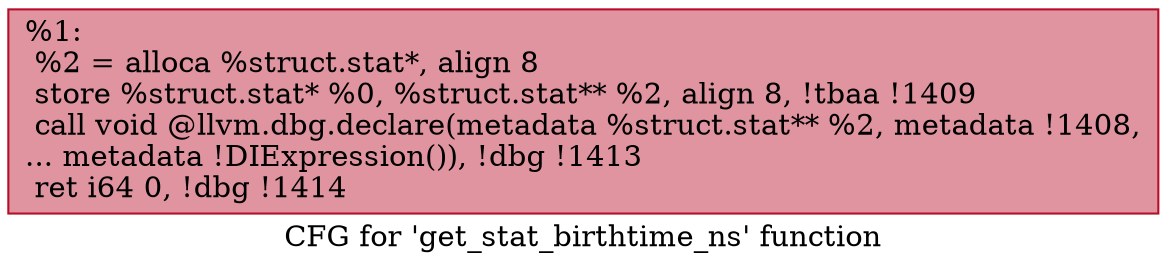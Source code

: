 digraph "CFG for 'get_stat_birthtime_ns' function" {
	label="CFG for 'get_stat_birthtime_ns' function";

	Node0x187b8d0 [shape=record,color="#b70d28ff", style=filled, fillcolor="#b70d2870",label="{%1:\l  %2 = alloca %struct.stat*, align 8\l  store %struct.stat* %0, %struct.stat** %2, align 8, !tbaa !1409\l  call void @llvm.dbg.declare(metadata %struct.stat** %2, metadata !1408,\l... metadata !DIExpression()), !dbg !1413\l  ret i64 0, !dbg !1414\l}"];
}
